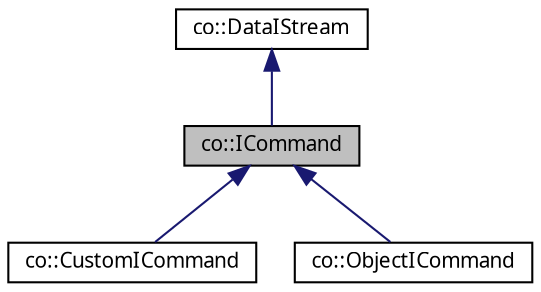 digraph "co::ICommand"
{
  edge [fontname="Sans",fontsize="10",labelfontname="Sans",labelfontsize="10"];
  node [fontname="Sans",fontsize="10",shape=record];
  Node1 [label="co::ICommand",height=0.2,width=0.4,color="black", fillcolor="grey75", style="filled" fontcolor="black"];
  Node2 -> Node1 [dir="back",color="midnightblue",fontsize="10",style="solid",fontname="Sans"];
  Node2 [label="co::DataIStream",height=0.2,width=0.4,color="black", fillcolor="white", style="filled",URL="$classco_1_1DataIStream.html",tooltip="A std::istream-like input data stream for binary data. "];
  Node1 -> Node3 [dir="back",color="midnightblue",fontsize="10",style="solid",fontname="Sans"];
  Node3 [label="co::CustomICommand",height=0.2,width=0.4,color="black", fillcolor="white", style="filled",URL="$classco_1_1CustomICommand.html",tooltip="An input command specialization for custom commands. "];
  Node1 -> Node4 [dir="back",color="midnightblue",fontsize="10",style="solid",fontname="Sans"];
  Node4 [label="co::ObjectICommand",height=0.2,width=0.4,color="black", fillcolor="white", style="filled",URL="$classco_1_1ObjectICommand.html",tooltip="An input command specialization for objects. "];
}
